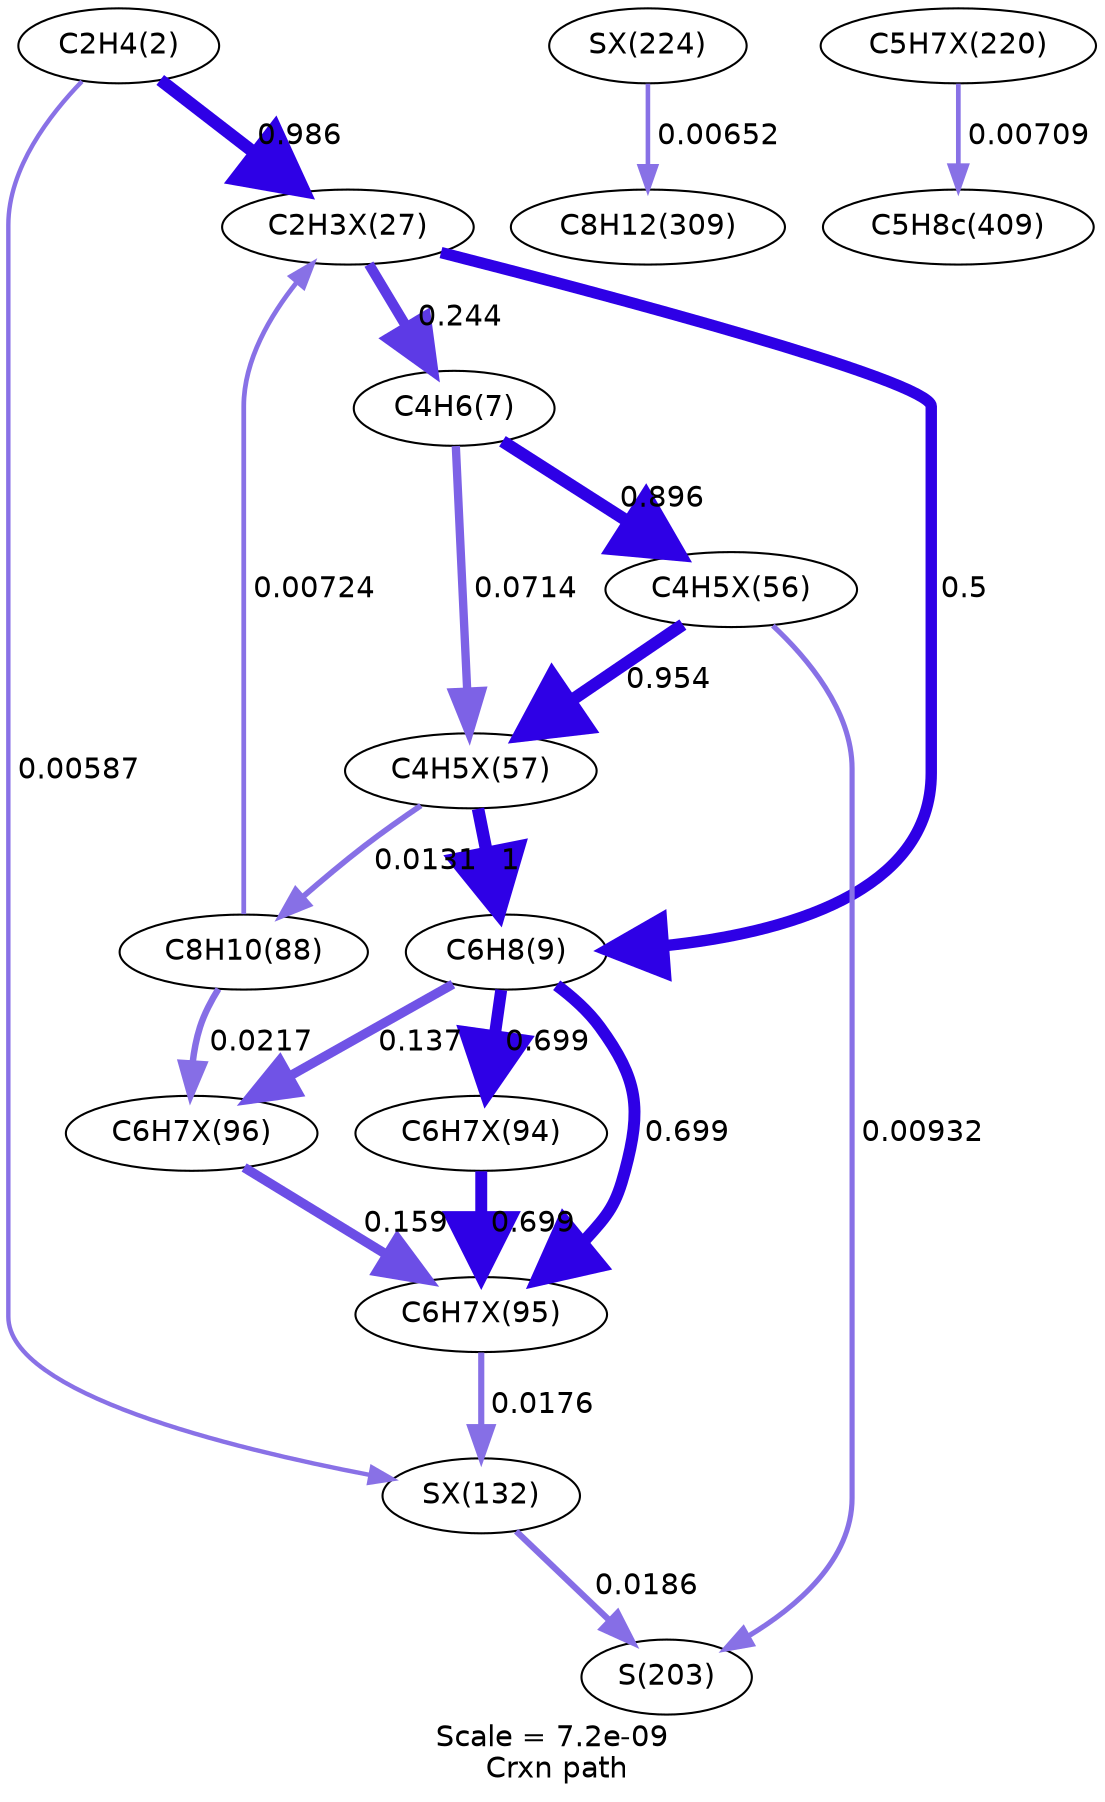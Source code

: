 digraph reaction_paths {
center=1;
s5 -> s73[fontname="Helvetica", style="setlinewidth(5.99)", arrowsize=2.99, color="0.7, 1.49, 0.9"
, label=" 0.986"];
s5 -> s92[fontname="Helvetica", style="setlinewidth(2.12)", arrowsize=1.06, color="0.7, 0.506, 0.9"
, label=" 0.00587"];
s73 -> s8[fontname="Helvetica", style="setlinewidth(4.93)", arrowsize=2.47, color="0.7, 0.744, 0.9"
, label=" 0.244"];
s73 -> s9[fontname="Helvetica", style="setlinewidth(5.48)", arrowsize=2.74, color="0.7, 1, 0.9"
, label=" 0.5"];
s12 -> s73[fontname="Helvetica", style="setlinewidth(2.28)", arrowsize=1.14, color="0.7, 0.507, 0.9"
, label=" 0.00724"];
s8 -> s84[fontname="Helvetica", style="setlinewidth(5.92)", arrowsize=2.96, color="0.7, 1.4, 0.9"
, label=" 0.896"];
s8 -> s85[fontname="Helvetica", style="setlinewidth(4.01)", arrowsize=2, color="0.7, 0.571, 0.9"
, label=" 0.0714"];
s84 -> s85[fontname="Helvetica", style="setlinewidth(5.96)", arrowsize=2.98, color="0.7, 1.45, 0.9"
, label=" 0.954"];
s84 -> s14[fontname="Helvetica", style="setlinewidth(2.47)", arrowsize=1.23, color="0.7, 0.509, 0.9"
, label=" 0.00932"];
s85 -> s9[fontname="Helvetica", style="setlinewidth(6)", arrowsize=3, color="0.7, 1.5, 0.9"
, label=" 1"];
s85 -> s12[fontname="Helvetica", style="setlinewidth(2.73)", arrowsize=1.36, color="0.7, 0.513, 0.9"
, label=" 0.0131"];
s9 -> s90[fontname="Helvetica", style="setlinewidth(5.73)", arrowsize=2.87, color="0.7, 1.2, 0.9"
, label=" 0.699"];
s9 -> s89[fontname="Helvetica", style="setlinewidth(5.73)", arrowsize=2.87, color="0.7, 1.2, 0.9"
, label=" 0.699"];
s9 -> s91[fontname="Helvetica", style="setlinewidth(4.5)", arrowsize=2.25, color="0.7, 0.637, 0.9"
, label=" 0.137"];
s89 -> s90[fontname="Helvetica", style="setlinewidth(5.73)", arrowsize=2.86, color="0.7, 1.2, 0.9"
, label=" 0.699"];
s91 -> s90[fontname="Helvetica", style="setlinewidth(4.61)", arrowsize=2.31, color="0.7, 0.659, 0.9"
, label=" 0.159"];
s90 -> s92[fontname="Helvetica", style="setlinewidth(2.95)", arrowsize=1.48, color="0.7, 0.518, 0.9"
, label=" 0.0176"];
s12 -> s91[fontname="Helvetica", style="setlinewidth(3.11)", arrowsize=1.55, color="0.7, 0.522, 0.9"
, label=" 0.0217"];
s92 -> s14[fontname="Helvetica", style="setlinewidth(2.99)", arrowsize=1.5, color="0.7, 0.519, 0.9"
, label=" 0.0186"];
s101 -> s16[fontname="Helvetica", style="setlinewidth(2.2)", arrowsize=1.1, color="0.7, 0.507, 0.9"
, label=" 0.00652"];
s97 -> s18[fontname="Helvetica", style="setlinewidth(2.26)", arrowsize=1.13, color="0.7, 0.507, 0.9"
, label=" 0.00709"];
s5 [ fontname="Helvetica", label="C2H4(2)"];
s8 [ fontname="Helvetica", label="C4H6(7)"];
s9 [ fontname="Helvetica", label="C6H8(9)"];
s12 [ fontname="Helvetica", label="C8H10(88)"];
s14 [ fontname="Helvetica", label="S(203)"];
s16 [ fontname="Helvetica", label="C8H12(309)"];
s18 [ fontname="Helvetica", label="C5H8c(409)"];
s73 [ fontname="Helvetica", label="C2H3X(27)"];
s84 [ fontname="Helvetica", label="C4H5X(56)"];
s85 [ fontname="Helvetica", label="C4H5X(57)"];
s89 [ fontname="Helvetica", label="C6H7X(94)"];
s90 [ fontname="Helvetica", label="C6H7X(95)"];
s91 [ fontname="Helvetica", label="C6H7X(96)"];
s92 [ fontname="Helvetica", label="SX(132)"];
s97 [ fontname="Helvetica", label="C5H7X(220)"];
s101 [ fontname="Helvetica", label="SX(224)"];
 label = "Scale = 7.2e-09\l Crxn path";
 fontname = "Helvetica";
}
